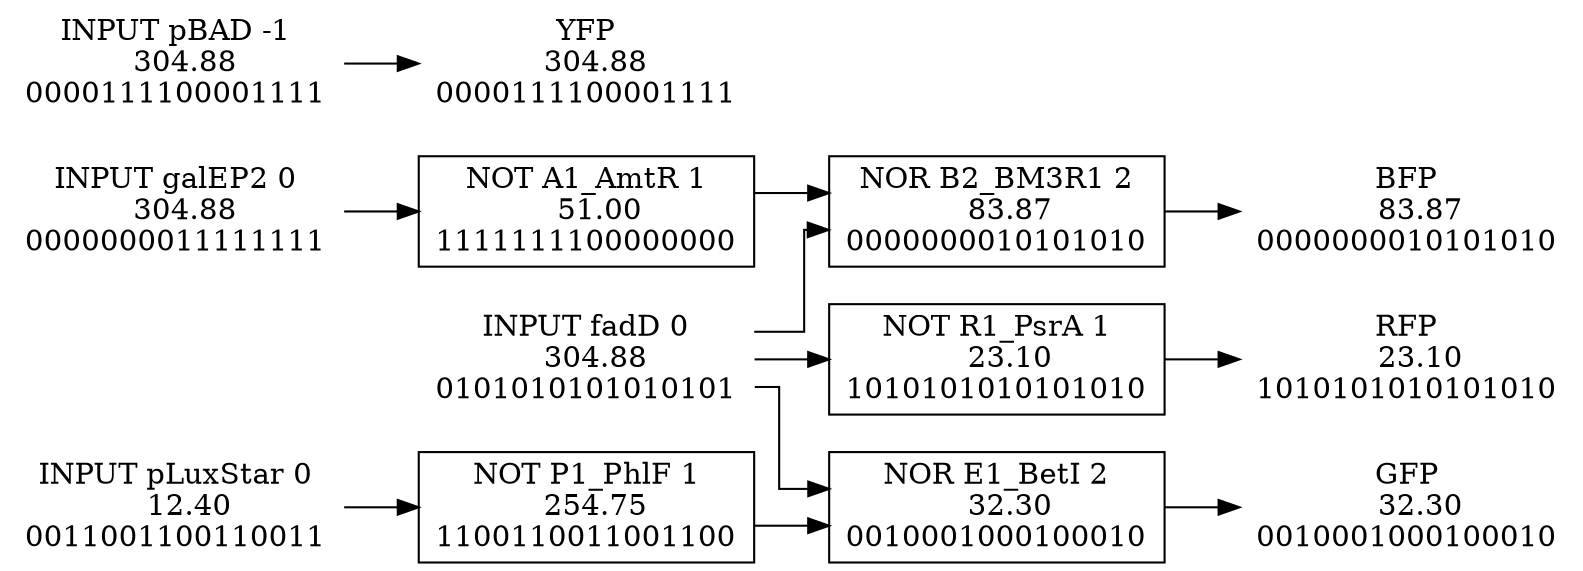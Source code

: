 #GRAPHVIZ_OUTPUT 
digraph{ 
rankdir=LR; 
splines=ortho; 
RFP[shape=none,label="RFP\n   23.10\n1010101010101010"]; 
GFP[shape=none,label="GFP\n   32.30\n0010001000100010"]; 
BFP[shape=none,label="BFP\n   83.87\n0000000010101010"]; 
YFP[shape=none,label="YFP\n  304.88\n0000111100001111"]; 
fadD[shape=none,label="INPUT fadD 0\n  304.88\n0101010101010101"]; 
pLuxStar[shape=none,label="INPUT pLuxStar 0\n   12.40\n0011001100110011"]; 
pBAD[shape=none,label="INPUT pBAD -1\n  304.88\n0000111100001111"]; 
galEP2[shape=none,label="INPUT galEP2 0\n  304.88\n0000000011111111"]; 
B2_BM3R1[shape=box,style=filled,fillcolor=gray100,label="NOR B2_BM3R1 2\n   83.87\n0000000010101010"]; 
E1_BetI[shape=box,style=filled,fillcolor=gray100,label="NOR E1_BetI 2\n   32.30\n0010001000100010"]; 
A1_AmtR[shape=box,style=filled,fillcolor=gray100,label="NOT A1_AmtR 1\n   51.00\n1111111100000000"]; 
P1_PhlF[shape=box,style=filled,fillcolor=gray100,label="NOT P1_PhlF 1\n  254.75\n1100110011001100"]; 
R1_PsrA[shape=box,style=filled,fillcolor=gray100,label="NOT R1_PsrA 1\n   23.10\n1010101010101010"]; 
pBAD->YFP; 
B2_BM3R1->BFP; 
fadD->B2_BM3R1; 
A1_AmtR->B2_BM3R1; 
galEP2->A1_AmtR; 
E1_BetI->GFP; 
fadD->E1_BetI; 
P1_PhlF->E1_BetI; 
pLuxStar->P1_PhlF; 
R1_PsrA->RFP; 
fadD->R1_PsrA; 
} 
